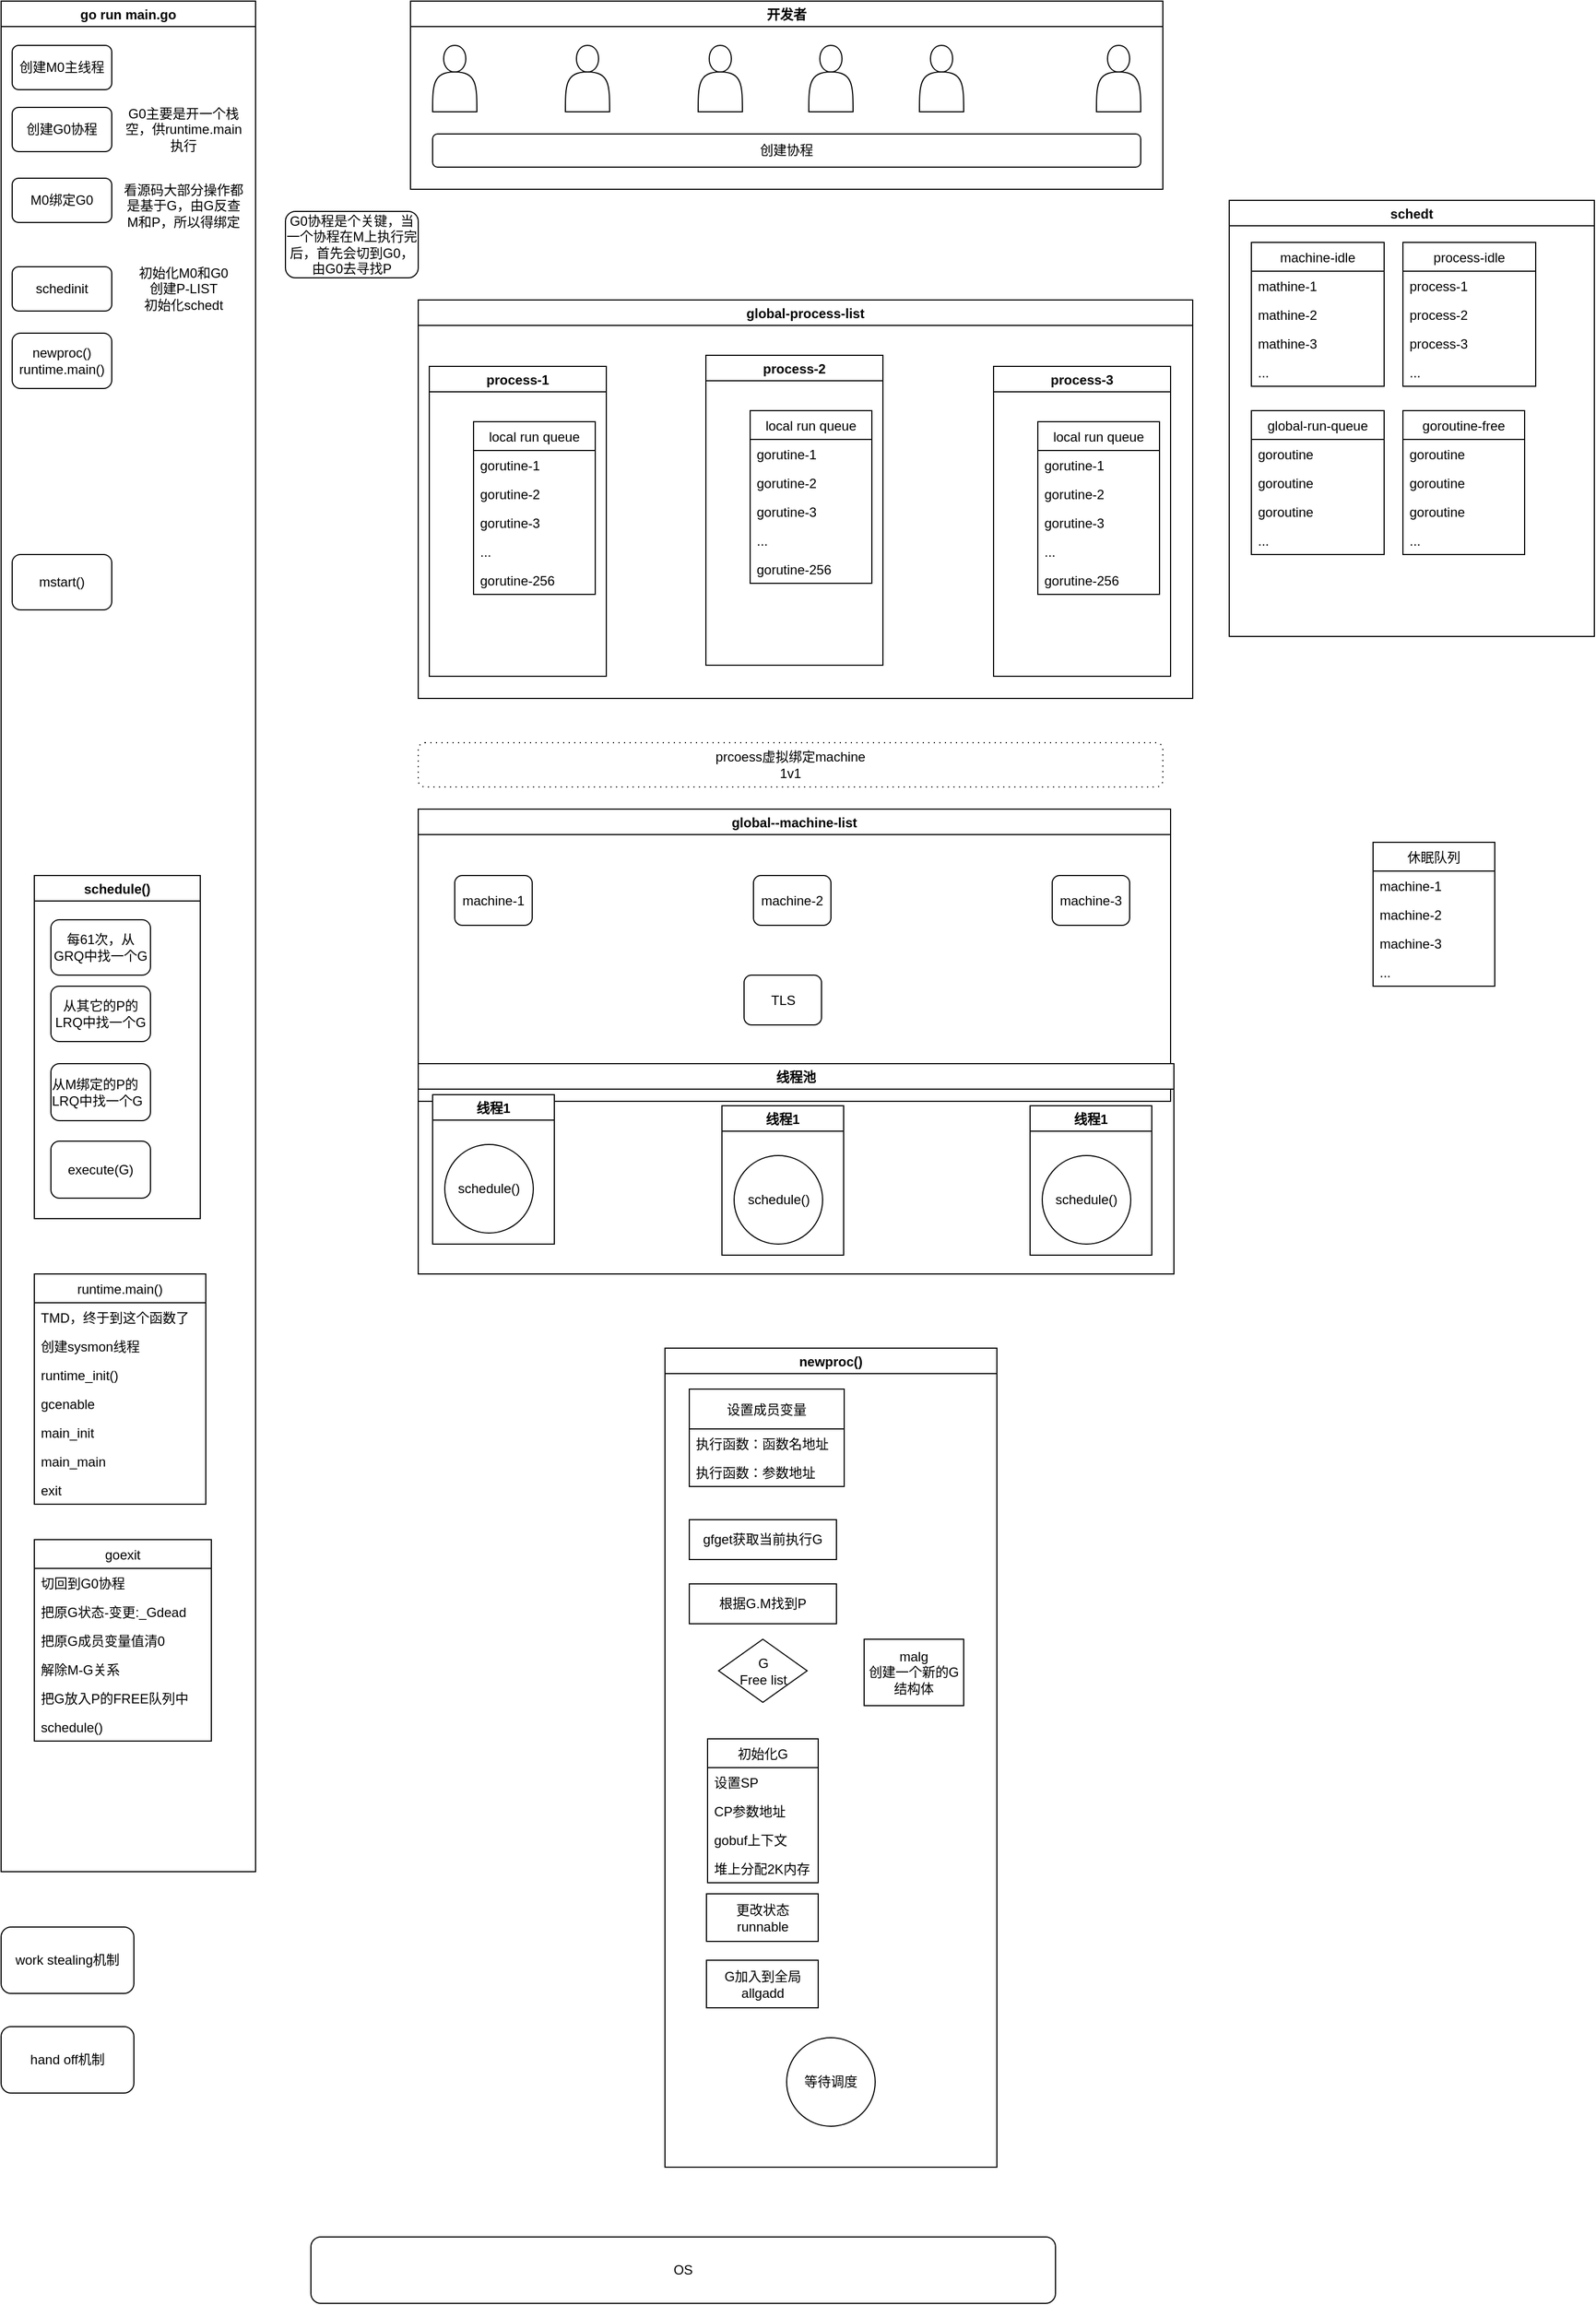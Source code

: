 <mxfile version="14.4.3" type="github">
  <diagram id="ioyhoYi3yUCj3TehJ-Bd" name="Page-1">
    <mxGraphModel dx="1426" dy="703" grid="1" gridSize="10" guides="1" tooltips="1" connect="1" arrows="1" fold="1" page="1" pageScale="1" pageWidth="827" pageHeight="1169" math="0" shadow="0">
      <root>
        <mxCell id="0" />
        <mxCell id="1" parent="0" />
        <mxCell id="YsYjQOcs5sEfoHpkuTJx-3" value="开发者" style="swimlane;" vertex="1" parent="1">
          <mxGeometry x="380" y="30" width="680" height="170" as="geometry" />
        </mxCell>
        <mxCell id="YsYjQOcs5sEfoHpkuTJx-4" value="" style="shape=actor;whiteSpace=wrap;html=1;" vertex="1" parent="YsYjQOcs5sEfoHpkuTJx-3">
          <mxGeometry x="20" y="40" width="40" height="60" as="geometry" />
        </mxCell>
        <mxCell id="YsYjQOcs5sEfoHpkuTJx-5" value="" style="shape=actor;whiteSpace=wrap;html=1;" vertex="1" parent="YsYjQOcs5sEfoHpkuTJx-3">
          <mxGeometry x="140" y="40" width="40" height="60" as="geometry" />
        </mxCell>
        <mxCell id="YsYjQOcs5sEfoHpkuTJx-6" value="" style="shape=actor;whiteSpace=wrap;html=1;" vertex="1" parent="YsYjQOcs5sEfoHpkuTJx-3">
          <mxGeometry x="260" y="40" width="40" height="60" as="geometry" />
        </mxCell>
        <mxCell id="YsYjQOcs5sEfoHpkuTJx-7" value="" style="shape=actor;whiteSpace=wrap;html=1;" vertex="1" parent="YsYjQOcs5sEfoHpkuTJx-3">
          <mxGeometry x="360" y="40" width="40" height="60" as="geometry" />
        </mxCell>
        <mxCell id="YsYjQOcs5sEfoHpkuTJx-8" value="" style="shape=actor;whiteSpace=wrap;html=1;" vertex="1" parent="YsYjQOcs5sEfoHpkuTJx-3">
          <mxGeometry x="460" y="40" width="40" height="60" as="geometry" />
        </mxCell>
        <mxCell id="YsYjQOcs5sEfoHpkuTJx-9" value="" style="shape=actor;whiteSpace=wrap;html=1;" vertex="1" parent="YsYjQOcs5sEfoHpkuTJx-3">
          <mxGeometry x="620" y="40" width="40" height="60" as="geometry" />
        </mxCell>
        <mxCell id="YsYjQOcs5sEfoHpkuTJx-66" value="创建协程" style="rounded=1;whiteSpace=wrap;html=1;" vertex="1" parent="YsYjQOcs5sEfoHpkuTJx-3">
          <mxGeometry x="20" y="120" width="640" height="30" as="geometry" />
        </mxCell>
        <mxCell id="YsYjQOcs5sEfoHpkuTJx-28" value="global--machine-list" style="swimlane;" vertex="1" parent="1">
          <mxGeometry x="387" y="760" width="680" height="264" as="geometry" />
        </mxCell>
        <mxCell id="YsYjQOcs5sEfoHpkuTJx-30" value="&lt;span style=&quot;text-align: left&quot;&gt;machine-2&lt;/span&gt;" style="rounded=1;whiteSpace=wrap;html=1;" vertex="1" parent="YsYjQOcs5sEfoHpkuTJx-28">
          <mxGeometry x="303" y="60" width="70" height="45" as="geometry" />
        </mxCell>
        <mxCell id="YsYjQOcs5sEfoHpkuTJx-31" value="&lt;span style=&quot;text-align: left&quot;&gt;machine-3&lt;/span&gt;" style="rounded=1;whiteSpace=wrap;html=1;" vertex="1" parent="YsYjQOcs5sEfoHpkuTJx-28">
          <mxGeometry x="573" y="60" width="70" height="45" as="geometry" />
        </mxCell>
        <mxCell id="YsYjQOcs5sEfoHpkuTJx-201" value="&lt;span style=&quot;text-align: left&quot;&gt;machine-1&lt;/span&gt;" style="rounded=1;whiteSpace=wrap;html=1;" vertex="1" parent="YsYjQOcs5sEfoHpkuTJx-28">
          <mxGeometry x="33" y="60" width="70" height="45" as="geometry" />
        </mxCell>
        <mxCell id="YsYjQOcs5sEfoHpkuTJx-33" value="work stealing机制" style="rounded=1;whiteSpace=wrap;html=1;" vertex="1" parent="1">
          <mxGeometry x="10" y="1770" width="120" height="60" as="geometry" />
        </mxCell>
        <mxCell id="YsYjQOcs5sEfoHpkuTJx-34" value="hand off机制" style="rounded=1;whiteSpace=wrap;html=1;" vertex="1" parent="1">
          <mxGeometry x="10" y="1860" width="120" height="60" as="geometry" />
        </mxCell>
        <mxCell id="YsYjQOcs5sEfoHpkuTJx-35" value="global-process-list" style="swimlane;" vertex="1" parent="1">
          <mxGeometry x="387" y="300" width="700" height="360" as="geometry" />
        </mxCell>
        <mxCell id="YsYjQOcs5sEfoHpkuTJx-10" value="process-1" style="swimlane;" vertex="1" parent="YsYjQOcs5sEfoHpkuTJx-35">
          <mxGeometry x="10" y="60" width="160" height="280" as="geometry" />
        </mxCell>
        <mxCell id="YsYjQOcs5sEfoHpkuTJx-11" value="local run queue" style="swimlane;fontStyle=0;childLayout=stackLayout;horizontal=1;startSize=26;fillColor=none;horizontalStack=0;resizeParent=1;resizeParentMax=0;resizeLast=0;collapsible=1;marginBottom=0;" vertex="1" parent="YsYjQOcs5sEfoHpkuTJx-10">
          <mxGeometry x="40" y="50" width="110" height="156" as="geometry" />
        </mxCell>
        <mxCell id="YsYjQOcs5sEfoHpkuTJx-12" value="gorutine-1" style="text;strokeColor=none;fillColor=none;align=left;verticalAlign=top;spacingLeft=4;spacingRight=4;overflow=hidden;rotatable=0;points=[[0,0.5],[1,0.5]];portConstraint=eastwest;" vertex="1" parent="YsYjQOcs5sEfoHpkuTJx-11">
          <mxGeometry y="26" width="110" height="26" as="geometry" />
        </mxCell>
        <mxCell id="YsYjQOcs5sEfoHpkuTJx-13" value="gorutine-2" style="text;strokeColor=none;fillColor=none;align=left;verticalAlign=top;spacingLeft=4;spacingRight=4;overflow=hidden;rotatable=0;points=[[0,0.5],[1,0.5]];portConstraint=eastwest;" vertex="1" parent="YsYjQOcs5sEfoHpkuTJx-11">
          <mxGeometry y="52" width="110" height="26" as="geometry" />
        </mxCell>
        <mxCell id="YsYjQOcs5sEfoHpkuTJx-14" value="gorutine-3" style="text;strokeColor=none;fillColor=none;align=left;verticalAlign=top;spacingLeft=4;spacingRight=4;overflow=hidden;rotatable=0;points=[[0,0.5],[1,0.5]];portConstraint=eastwest;" vertex="1" parent="YsYjQOcs5sEfoHpkuTJx-11">
          <mxGeometry y="78" width="110" height="26" as="geometry" />
        </mxCell>
        <mxCell id="YsYjQOcs5sEfoHpkuTJx-15" value="..." style="text;strokeColor=none;fillColor=none;align=left;verticalAlign=top;spacingLeft=4;spacingRight=4;overflow=hidden;rotatable=0;points=[[0,0.5],[1,0.5]];portConstraint=eastwest;" vertex="1" parent="YsYjQOcs5sEfoHpkuTJx-11">
          <mxGeometry y="104" width="110" height="26" as="geometry" />
        </mxCell>
        <mxCell id="YsYjQOcs5sEfoHpkuTJx-16" value="gorutine-256" style="text;strokeColor=none;fillColor=none;align=left;verticalAlign=top;spacingLeft=4;spacingRight=4;overflow=hidden;rotatable=0;points=[[0,0.5],[1,0.5]];portConstraint=eastwest;" vertex="1" parent="YsYjQOcs5sEfoHpkuTJx-11">
          <mxGeometry y="130" width="110" height="26" as="geometry" />
        </mxCell>
        <mxCell id="YsYjQOcs5sEfoHpkuTJx-40" value="process-2" style="swimlane;" vertex="1" parent="YsYjQOcs5sEfoHpkuTJx-35">
          <mxGeometry x="260" y="50" width="160" height="280" as="geometry" />
        </mxCell>
        <mxCell id="YsYjQOcs5sEfoHpkuTJx-41" value="local run queue" style="swimlane;fontStyle=0;childLayout=stackLayout;horizontal=1;startSize=26;fillColor=none;horizontalStack=0;resizeParent=1;resizeParentMax=0;resizeLast=0;collapsible=1;marginBottom=0;" vertex="1" parent="YsYjQOcs5sEfoHpkuTJx-40">
          <mxGeometry x="40" y="50" width="110" height="156" as="geometry" />
        </mxCell>
        <mxCell id="YsYjQOcs5sEfoHpkuTJx-42" value="gorutine-1" style="text;strokeColor=none;fillColor=none;align=left;verticalAlign=top;spacingLeft=4;spacingRight=4;overflow=hidden;rotatable=0;points=[[0,0.5],[1,0.5]];portConstraint=eastwest;" vertex="1" parent="YsYjQOcs5sEfoHpkuTJx-41">
          <mxGeometry y="26" width="110" height="26" as="geometry" />
        </mxCell>
        <mxCell id="YsYjQOcs5sEfoHpkuTJx-43" value="gorutine-2" style="text;strokeColor=none;fillColor=none;align=left;verticalAlign=top;spacingLeft=4;spacingRight=4;overflow=hidden;rotatable=0;points=[[0,0.5],[1,0.5]];portConstraint=eastwest;" vertex="1" parent="YsYjQOcs5sEfoHpkuTJx-41">
          <mxGeometry y="52" width="110" height="26" as="geometry" />
        </mxCell>
        <mxCell id="YsYjQOcs5sEfoHpkuTJx-44" value="gorutine-3" style="text;strokeColor=none;fillColor=none;align=left;verticalAlign=top;spacingLeft=4;spacingRight=4;overflow=hidden;rotatable=0;points=[[0,0.5],[1,0.5]];portConstraint=eastwest;" vertex="1" parent="YsYjQOcs5sEfoHpkuTJx-41">
          <mxGeometry y="78" width="110" height="26" as="geometry" />
        </mxCell>
        <mxCell id="YsYjQOcs5sEfoHpkuTJx-45" value="..." style="text;strokeColor=none;fillColor=none;align=left;verticalAlign=top;spacingLeft=4;spacingRight=4;overflow=hidden;rotatable=0;points=[[0,0.5],[1,0.5]];portConstraint=eastwest;" vertex="1" parent="YsYjQOcs5sEfoHpkuTJx-41">
          <mxGeometry y="104" width="110" height="26" as="geometry" />
        </mxCell>
        <mxCell id="YsYjQOcs5sEfoHpkuTJx-46" value="gorutine-256" style="text;strokeColor=none;fillColor=none;align=left;verticalAlign=top;spacingLeft=4;spacingRight=4;overflow=hidden;rotatable=0;points=[[0,0.5],[1,0.5]];portConstraint=eastwest;" vertex="1" parent="YsYjQOcs5sEfoHpkuTJx-41">
          <mxGeometry y="130" width="110" height="26" as="geometry" />
        </mxCell>
        <mxCell id="YsYjQOcs5sEfoHpkuTJx-47" value="process-3" style="swimlane;" vertex="1" parent="YsYjQOcs5sEfoHpkuTJx-35">
          <mxGeometry x="520" y="60" width="160" height="280" as="geometry" />
        </mxCell>
        <mxCell id="YsYjQOcs5sEfoHpkuTJx-48" value="local run queue" style="swimlane;fontStyle=0;childLayout=stackLayout;horizontal=1;startSize=26;fillColor=none;horizontalStack=0;resizeParent=1;resizeParentMax=0;resizeLast=0;collapsible=1;marginBottom=0;" vertex="1" parent="YsYjQOcs5sEfoHpkuTJx-47">
          <mxGeometry x="40" y="50" width="110" height="156" as="geometry" />
        </mxCell>
        <mxCell id="YsYjQOcs5sEfoHpkuTJx-49" value="gorutine-1" style="text;strokeColor=none;fillColor=none;align=left;verticalAlign=top;spacingLeft=4;spacingRight=4;overflow=hidden;rotatable=0;points=[[0,0.5],[1,0.5]];portConstraint=eastwest;" vertex="1" parent="YsYjQOcs5sEfoHpkuTJx-48">
          <mxGeometry y="26" width="110" height="26" as="geometry" />
        </mxCell>
        <mxCell id="YsYjQOcs5sEfoHpkuTJx-50" value="gorutine-2" style="text;strokeColor=none;fillColor=none;align=left;verticalAlign=top;spacingLeft=4;spacingRight=4;overflow=hidden;rotatable=0;points=[[0,0.5],[1,0.5]];portConstraint=eastwest;" vertex="1" parent="YsYjQOcs5sEfoHpkuTJx-48">
          <mxGeometry y="52" width="110" height="26" as="geometry" />
        </mxCell>
        <mxCell id="YsYjQOcs5sEfoHpkuTJx-51" value="gorutine-3" style="text;strokeColor=none;fillColor=none;align=left;verticalAlign=top;spacingLeft=4;spacingRight=4;overflow=hidden;rotatable=0;points=[[0,0.5],[1,0.5]];portConstraint=eastwest;" vertex="1" parent="YsYjQOcs5sEfoHpkuTJx-48">
          <mxGeometry y="78" width="110" height="26" as="geometry" />
        </mxCell>
        <mxCell id="YsYjQOcs5sEfoHpkuTJx-52" value="..." style="text;strokeColor=none;fillColor=none;align=left;verticalAlign=top;spacingLeft=4;spacingRight=4;overflow=hidden;rotatable=0;points=[[0,0.5],[1,0.5]];portConstraint=eastwest;" vertex="1" parent="YsYjQOcs5sEfoHpkuTJx-48">
          <mxGeometry y="104" width="110" height="26" as="geometry" />
        </mxCell>
        <mxCell id="YsYjQOcs5sEfoHpkuTJx-53" value="gorutine-256" style="text;strokeColor=none;fillColor=none;align=left;verticalAlign=top;spacingLeft=4;spacingRight=4;overflow=hidden;rotatable=0;points=[[0,0.5],[1,0.5]];portConstraint=eastwest;" vertex="1" parent="YsYjQOcs5sEfoHpkuTJx-48">
          <mxGeometry y="130" width="110" height="26" as="geometry" />
        </mxCell>
        <mxCell id="YsYjQOcs5sEfoHpkuTJx-67" value="OS" style="rounded=1;whiteSpace=wrap;html=1;" vertex="1" parent="1">
          <mxGeometry x="290" y="2050" width="673" height="60" as="geometry" />
        </mxCell>
        <mxCell id="YsYjQOcs5sEfoHpkuTJx-69" value="prcoess虚拟绑定machine&lt;br&gt;1v1" style="shape=ext;rounded=1;html=1;whiteSpace=wrap;dashed=1;dashPattern=1 4;" vertex="1" parent="1">
          <mxGeometry x="387" y="700" width="673" height="40" as="geometry" />
        </mxCell>
        <mxCell id="YsYjQOcs5sEfoHpkuTJx-79" value="go run main.go" style="swimlane;" vertex="1" parent="1">
          <mxGeometry x="10" y="30" width="230" height="1690" as="geometry" />
        </mxCell>
        <mxCell id="YsYjQOcs5sEfoHpkuTJx-80" value="创建M0主线程" style="rounded=1;whiteSpace=wrap;html=1;" vertex="1" parent="YsYjQOcs5sEfoHpkuTJx-79">
          <mxGeometry x="10" y="40" width="90" height="40" as="geometry" />
        </mxCell>
        <mxCell id="YsYjQOcs5sEfoHpkuTJx-81" value="创建G0协程" style="rounded=1;whiteSpace=wrap;html=1;" vertex="1" parent="YsYjQOcs5sEfoHpkuTJx-79">
          <mxGeometry x="10" y="96" width="90" height="40" as="geometry" />
        </mxCell>
        <mxCell id="YsYjQOcs5sEfoHpkuTJx-82" value="M0绑定G0" style="rounded=1;whiteSpace=wrap;html=1;" vertex="1" parent="YsYjQOcs5sEfoHpkuTJx-79">
          <mxGeometry x="10" y="160" width="90" height="40" as="geometry" />
        </mxCell>
        <mxCell id="YsYjQOcs5sEfoHpkuTJx-87" value="schedinit" style="rounded=1;whiteSpace=wrap;html=1;" vertex="1" parent="YsYjQOcs5sEfoHpkuTJx-79">
          <mxGeometry x="10" y="240" width="90" height="40" as="geometry" />
        </mxCell>
        <mxCell id="YsYjQOcs5sEfoHpkuTJx-89" value="&lt;span&gt;newproc()&lt;br&gt;&lt;/span&gt;&lt;span&gt;runtime.main()&lt;/span&gt;&lt;span&gt;&lt;br&gt;&lt;/span&gt;" style="rounded=1;whiteSpace=wrap;html=1;" vertex="1" parent="YsYjQOcs5sEfoHpkuTJx-79">
          <mxGeometry x="10" y="300" width="90" height="50" as="geometry" />
        </mxCell>
        <mxCell id="YsYjQOcs5sEfoHpkuTJx-109" value="mstart()" style="rounded=1;whiteSpace=wrap;html=1;" vertex="1" parent="YsYjQOcs5sEfoHpkuTJx-79">
          <mxGeometry x="10" y="500" width="90" height="50" as="geometry" />
        </mxCell>
        <mxCell id="YsYjQOcs5sEfoHpkuTJx-120" value="schedule()" style="swimlane;" vertex="1" parent="YsYjQOcs5sEfoHpkuTJx-79">
          <mxGeometry x="30" y="790" width="150" height="310" as="geometry" />
        </mxCell>
        <mxCell id="YsYjQOcs5sEfoHpkuTJx-121" value="每61次，从&lt;br&gt;GRQ中找一个G" style="rounded=1;whiteSpace=wrap;html=1;" vertex="1" parent="YsYjQOcs5sEfoHpkuTJx-120">
          <mxGeometry x="15" y="40" width="90" height="50" as="geometry" />
        </mxCell>
        <mxCell id="YsYjQOcs5sEfoHpkuTJx-122" value="&lt;div style=&quot;text-align: left&quot;&gt;&lt;span&gt;从M绑定的P的LRQ中找一个G&lt;/span&gt;&lt;/div&gt;" style="rounded=1;whiteSpace=wrap;html=1;" vertex="1" parent="YsYjQOcs5sEfoHpkuTJx-120">
          <mxGeometry x="15" y="170" width="90" height="51.5" as="geometry" />
        </mxCell>
        <mxCell id="YsYjQOcs5sEfoHpkuTJx-123" value="从其它的P的&lt;br&gt;LRQ中找一个G" style="rounded=1;whiteSpace=wrap;html=1;" vertex="1" parent="YsYjQOcs5sEfoHpkuTJx-120">
          <mxGeometry x="15" y="100" width="90" height="50" as="geometry" />
        </mxCell>
        <mxCell id="YsYjQOcs5sEfoHpkuTJx-124" value="&lt;div style=&quot;text-align: left&quot;&gt;execute(G)&lt;/div&gt;" style="rounded=1;whiteSpace=wrap;html=1;" vertex="1" parent="YsYjQOcs5sEfoHpkuTJx-120">
          <mxGeometry x="15" y="240" width="90" height="51.5" as="geometry" />
        </mxCell>
        <mxCell id="YsYjQOcs5sEfoHpkuTJx-130" value="runtime.main()" style="swimlane;fontStyle=0;childLayout=stackLayout;horizontal=1;startSize=26;fillColor=none;horizontalStack=0;resizeParent=1;resizeParentMax=0;resizeLast=0;collapsible=1;marginBottom=0;" vertex="1" parent="YsYjQOcs5sEfoHpkuTJx-79">
          <mxGeometry x="30" y="1150" width="155" height="208" as="geometry" />
        </mxCell>
        <mxCell id="YsYjQOcs5sEfoHpkuTJx-131" value="TMD，终于到这个函数了" style="text;strokeColor=none;fillColor=none;align=left;verticalAlign=top;spacingLeft=4;spacingRight=4;overflow=hidden;rotatable=0;points=[[0,0.5],[1,0.5]];portConstraint=eastwest;" vertex="1" parent="YsYjQOcs5sEfoHpkuTJx-130">
          <mxGeometry y="26" width="155" height="26" as="geometry" />
        </mxCell>
        <mxCell id="YsYjQOcs5sEfoHpkuTJx-132" value="创建sysmon线程" style="text;strokeColor=none;fillColor=none;align=left;verticalAlign=top;spacingLeft=4;spacingRight=4;overflow=hidden;rotatable=0;points=[[0,0.5],[1,0.5]];portConstraint=eastwest;" vertex="1" parent="YsYjQOcs5sEfoHpkuTJx-130">
          <mxGeometry y="52" width="155" height="26" as="geometry" />
        </mxCell>
        <mxCell id="YsYjQOcs5sEfoHpkuTJx-133" value="runtime_init()" style="text;strokeColor=none;fillColor=none;align=left;verticalAlign=top;spacingLeft=4;spacingRight=4;overflow=hidden;rotatable=0;points=[[0,0.5],[1,0.5]];portConstraint=eastwest;" vertex="1" parent="YsYjQOcs5sEfoHpkuTJx-130">
          <mxGeometry y="78" width="155" height="26" as="geometry" />
        </mxCell>
        <mxCell id="YsYjQOcs5sEfoHpkuTJx-138" value="gcenable" style="text;strokeColor=none;fillColor=none;align=left;verticalAlign=top;spacingLeft=4;spacingRight=4;overflow=hidden;rotatable=0;points=[[0,0.5],[1,0.5]];portConstraint=eastwest;" vertex="1" parent="YsYjQOcs5sEfoHpkuTJx-130">
          <mxGeometry y="104" width="155" height="26" as="geometry" />
        </mxCell>
        <mxCell id="YsYjQOcs5sEfoHpkuTJx-139" value="main_init" style="text;strokeColor=none;fillColor=none;align=left;verticalAlign=top;spacingLeft=4;spacingRight=4;overflow=hidden;rotatable=0;points=[[0,0.5],[1,0.5]];portConstraint=eastwest;" vertex="1" parent="YsYjQOcs5sEfoHpkuTJx-130">
          <mxGeometry y="130" width="155" height="26" as="geometry" />
        </mxCell>
        <mxCell id="YsYjQOcs5sEfoHpkuTJx-140" value="main_main" style="text;strokeColor=none;fillColor=none;align=left;verticalAlign=top;spacingLeft=4;spacingRight=4;overflow=hidden;rotatable=0;points=[[0,0.5],[1,0.5]];portConstraint=eastwest;" vertex="1" parent="YsYjQOcs5sEfoHpkuTJx-130">
          <mxGeometry y="156" width="155" height="26" as="geometry" />
        </mxCell>
        <mxCell id="YsYjQOcs5sEfoHpkuTJx-141" value="exit" style="text;strokeColor=none;fillColor=none;align=left;verticalAlign=top;spacingLeft=4;spacingRight=4;overflow=hidden;rotatable=0;points=[[0,0.5],[1,0.5]];portConstraint=eastwest;" vertex="1" parent="YsYjQOcs5sEfoHpkuTJx-130">
          <mxGeometry y="182" width="155" height="26" as="geometry" />
        </mxCell>
        <mxCell id="YsYjQOcs5sEfoHpkuTJx-143" value="goexit" style="swimlane;fontStyle=0;childLayout=stackLayout;horizontal=1;startSize=26;fillColor=none;horizontalStack=0;resizeParent=1;resizeParentMax=0;resizeLast=0;collapsible=1;marginBottom=0;" vertex="1" parent="YsYjQOcs5sEfoHpkuTJx-79">
          <mxGeometry x="30" y="1390" width="160" height="182" as="geometry" />
        </mxCell>
        <mxCell id="YsYjQOcs5sEfoHpkuTJx-144" value="切回到G0协程" style="text;strokeColor=none;fillColor=none;align=left;verticalAlign=top;spacingLeft=4;spacingRight=4;overflow=hidden;rotatable=0;points=[[0,0.5],[1,0.5]];portConstraint=eastwest;" vertex="1" parent="YsYjQOcs5sEfoHpkuTJx-143">
          <mxGeometry y="26" width="160" height="26" as="geometry" />
        </mxCell>
        <mxCell id="YsYjQOcs5sEfoHpkuTJx-145" value="把原G状态-变更:_Gdead" style="text;strokeColor=none;fillColor=none;align=left;verticalAlign=top;spacingLeft=4;spacingRight=4;overflow=hidden;rotatable=0;points=[[0,0.5],[1,0.5]];portConstraint=eastwest;" vertex="1" parent="YsYjQOcs5sEfoHpkuTJx-143">
          <mxGeometry y="52" width="160" height="26" as="geometry" />
        </mxCell>
        <mxCell id="YsYjQOcs5sEfoHpkuTJx-146" value="把原G成员变量值清0" style="text;strokeColor=none;fillColor=none;align=left;verticalAlign=top;spacingLeft=4;spacingRight=4;overflow=hidden;rotatable=0;points=[[0,0.5],[1,0.5]];portConstraint=eastwest;" vertex="1" parent="YsYjQOcs5sEfoHpkuTJx-143">
          <mxGeometry y="78" width="160" height="26" as="geometry" />
        </mxCell>
        <mxCell id="YsYjQOcs5sEfoHpkuTJx-147" value="解除M-G关系" style="text;strokeColor=none;fillColor=none;align=left;verticalAlign=top;spacingLeft=4;spacingRight=4;overflow=hidden;rotatable=0;points=[[0,0.5],[1,0.5]];portConstraint=eastwest;" vertex="1" parent="YsYjQOcs5sEfoHpkuTJx-143">
          <mxGeometry y="104" width="160" height="26" as="geometry" />
        </mxCell>
        <mxCell id="YsYjQOcs5sEfoHpkuTJx-153" value="把G放入P的FREE队列中" style="text;strokeColor=none;fillColor=none;align=left;verticalAlign=top;spacingLeft=4;spacingRight=4;overflow=hidden;rotatable=0;points=[[0,0.5],[1,0.5]];portConstraint=eastwest;" vertex="1" parent="YsYjQOcs5sEfoHpkuTJx-143">
          <mxGeometry y="130" width="160" height="26" as="geometry" />
        </mxCell>
        <mxCell id="YsYjQOcs5sEfoHpkuTJx-154" value="schedule()" style="text;strokeColor=none;fillColor=none;align=left;verticalAlign=top;spacingLeft=4;spacingRight=4;overflow=hidden;rotatable=0;points=[[0,0.5],[1,0.5]];portConstraint=eastwest;" vertex="1" parent="YsYjQOcs5sEfoHpkuTJx-143">
          <mxGeometry y="156" width="160" height="26" as="geometry" />
        </mxCell>
        <mxCell id="YsYjQOcs5sEfoHpkuTJx-164" value="G0主要是开一个栈空，供runtime.main执行" style="text;html=1;strokeColor=none;fillColor=none;align=center;verticalAlign=middle;whiteSpace=wrap;rounded=0;" vertex="1" parent="YsYjQOcs5sEfoHpkuTJx-79">
          <mxGeometry x="110" y="96" width="110" height="40" as="geometry" />
        </mxCell>
        <mxCell id="YsYjQOcs5sEfoHpkuTJx-166" value="看源码大部分操作都是基于G，由G反查M和P，所以得绑定" style="text;html=1;strokeColor=none;fillColor=none;align=center;verticalAlign=middle;whiteSpace=wrap;rounded=0;" vertex="1" parent="YsYjQOcs5sEfoHpkuTJx-79">
          <mxGeometry x="110" y="160" width="110" height="50" as="geometry" />
        </mxCell>
        <mxCell id="YsYjQOcs5sEfoHpkuTJx-190" value="&lt;span&gt;初始化M0和G0&lt;/span&gt;&lt;br&gt;&lt;span&gt;创建P-LIST&lt;/span&gt;&lt;br&gt;&lt;span&gt;初始化schedt&lt;/span&gt;" style="text;html=1;strokeColor=none;fillColor=none;align=center;verticalAlign=middle;whiteSpace=wrap;rounded=0;" vertex="1" parent="YsYjQOcs5sEfoHpkuTJx-79">
          <mxGeometry x="110" y="240" width="110" height="40" as="geometry" />
        </mxCell>
        <mxCell id="YsYjQOcs5sEfoHpkuTJx-83" value="G0协程是个关键，当一个协程在M上执行完后，首先会切到G0，由G0去寻找P" style="rounded=1;whiteSpace=wrap;html=1;" vertex="1" parent="1">
          <mxGeometry x="267" y="220" width="120" height="60" as="geometry" />
        </mxCell>
        <mxCell id="YsYjQOcs5sEfoHpkuTJx-167" value="schedt" style="swimlane;" vertex="1" parent="1">
          <mxGeometry x="1120" y="210" width="330" height="394" as="geometry" />
        </mxCell>
        <mxCell id="YsYjQOcs5sEfoHpkuTJx-168" value="machine-idle" style="swimlane;fontStyle=0;childLayout=stackLayout;horizontal=1;startSize=26;fillColor=none;horizontalStack=0;resizeParent=1;resizeParentMax=0;resizeLast=0;collapsible=1;marginBottom=0;" vertex="1" parent="YsYjQOcs5sEfoHpkuTJx-167">
          <mxGeometry x="20" y="38" width="120" height="130" as="geometry" />
        </mxCell>
        <mxCell id="YsYjQOcs5sEfoHpkuTJx-169" value="mathine-1" style="text;strokeColor=none;fillColor=none;align=left;verticalAlign=top;spacingLeft=4;spacingRight=4;overflow=hidden;rotatable=0;points=[[0,0.5],[1,0.5]];portConstraint=eastwest;" vertex="1" parent="YsYjQOcs5sEfoHpkuTJx-168">
          <mxGeometry y="26" width="120" height="26" as="geometry" />
        </mxCell>
        <mxCell id="YsYjQOcs5sEfoHpkuTJx-170" value="mathine-2" style="text;strokeColor=none;fillColor=none;align=left;verticalAlign=top;spacingLeft=4;spacingRight=4;overflow=hidden;rotatable=0;points=[[0,0.5],[1,0.5]];portConstraint=eastwest;" vertex="1" parent="YsYjQOcs5sEfoHpkuTJx-168">
          <mxGeometry y="52" width="120" height="26" as="geometry" />
        </mxCell>
        <mxCell id="YsYjQOcs5sEfoHpkuTJx-171" value="mathine-3" style="text;strokeColor=none;fillColor=none;align=left;verticalAlign=top;spacingLeft=4;spacingRight=4;overflow=hidden;rotatable=0;points=[[0,0.5],[1,0.5]];portConstraint=eastwest;" vertex="1" parent="YsYjQOcs5sEfoHpkuTJx-168">
          <mxGeometry y="78" width="120" height="26" as="geometry" />
        </mxCell>
        <mxCell id="YsYjQOcs5sEfoHpkuTJx-173" value="..." style="text;strokeColor=none;fillColor=none;align=left;verticalAlign=top;spacingLeft=4;spacingRight=4;overflow=hidden;rotatable=0;points=[[0,0.5],[1,0.5]];portConstraint=eastwest;" vertex="1" parent="YsYjQOcs5sEfoHpkuTJx-168">
          <mxGeometry y="104" width="120" height="26" as="geometry" />
        </mxCell>
        <mxCell id="YsYjQOcs5sEfoHpkuTJx-174" value="process-idle" style="swimlane;fontStyle=0;childLayout=stackLayout;horizontal=1;startSize=26;fillColor=none;horizontalStack=0;resizeParent=1;resizeParentMax=0;resizeLast=0;collapsible=1;marginBottom=0;" vertex="1" parent="YsYjQOcs5sEfoHpkuTJx-167">
          <mxGeometry x="157" y="38" width="120" height="130" as="geometry" />
        </mxCell>
        <mxCell id="YsYjQOcs5sEfoHpkuTJx-175" value="process-1" style="text;strokeColor=none;fillColor=none;align=left;verticalAlign=top;spacingLeft=4;spacingRight=4;overflow=hidden;rotatable=0;points=[[0,0.5],[1,0.5]];portConstraint=eastwest;" vertex="1" parent="YsYjQOcs5sEfoHpkuTJx-174">
          <mxGeometry y="26" width="120" height="26" as="geometry" />
        </mxCell>
        <mxCell id="YsYjQOcs5sEfoHpkuTJx-176" value="process-2" style="text;strokeColor=none;fillColor=none;align=left;verticalAlign=top;spacingLeft=4;spacingRight=4;overflow=hidden;rotatable=0;points=[[0,0.5],[1,0.5]];portConstraint=eastwest;" vertex="1" parent="YsYjQOcs5sEfoHpkuTJx-174">
          <mxGeometry y="52" width="120" height="26" as="geometry" />
        </mxCell>
        <mxCell id="YsYjQOcs5sEfoHpkuTJx-177" value="process-3" style="text;strokeColor=none;fillColor=none;align=left;verticalAlign=top;spacingLeft=4;spacingRight=4;overflow=hidden;rotatable=0;points=[[0,0.5],[1,0.5]];portConstraint=eastwest;" vertex="1" parent="YsYjQOcs5sEfoHpkuTJx-174">
          <mxGeometry y="78" width="120" height="26" as="geometry" />
        </mxCell>
        <mxCell id="YsYjQOcs5sEfoHpkuTJx-178" value="..." style="text;strokeColor=none;fillColor=none;align=left;verticalAlign=top;spacingLeft=4;spacingRight=4;overflow=hidden;rotatable=0;points=[[0,0.5],[1,0.5]];portConstraint=eastwest;" vertex="1" parent="YsYjQOcs5sEfoHpkuTJx-174">
          <mxGeometry y="104" width="120" height="26" as="geometry" />
        </mxCell>
        <mxCell id="YsYjQOcs5sEfoHpkuTJx-179" value="global-run-queue" style="swimlane;fontStyle=0;childLayout=stackLayout;horizontal=1;startSize=26;fillColor=none;horizontalStack=0;resizeParent=1;resizeParentMax=0;resizeLast=0;collapsible=1;marginBottom=0;" vertex="1" parent="YsYjQOcs5sEfoHpkuTJx-167">
          <mxGeometry x="20" y="190" width="120" height="130" as="geometry" />
        </mxCell>
        <mxCell id="YsYjQOcs5sEfoHpkuTJx-180" value="goroutine" style="text;strokeColor=none;fillColor=none;align=left;verticalAlign=top;spacingLeft=4;spacingRight=4;overflow=hidden;rotatable=0;points=[[0,0.5],[1,0.5]];portConstraint=eastwest;" vertex="1" parent="YsYjQOcs5sEfoHpkuTJx-179">
          <mxGeometry y="26" width="120" height="26" as="geometry" />
        </mxCell>
        <mxCell id="YsYjQOcs5sEfoHpkuTJx-181" value="goroutine" style="text;strokeColor=none;fillColor=none;align=left;verticalAlign=top;spacingLeft=4;spacingRight=4;overflow=hidden;rotatable=0;points=[[0,0.5],[1,0.5]];portConstraint=eastwest;" vertex="1" parent="YsYjQOcs5sEfoHpkuTJx-179">
          <mxGeometry y="52" width="120" height="26" as="geometry" />
        </mxCell>
        <mxCell id="YsYjQOcs5sEfoHpkuTJx-182" value="goroutine" style="text;strokeColor=none;fillColor=none;align=left;verticalAlign=top;spacingLeft=4;spacingRight=4;overflow=hidden;rotatable=0;points=[[0,0.5],[1,0.5]];portConstraint=eastwest;" vertex="1" parent="YsYjQOcs5sEfoHpkuTJx-179">
          <mxGeometry y="78" width="120" height="26" as="geometry" />
        </mxCell>
        <mxCell id="YsYjQOcs5sEfoHpkuTJx-183" value="..." style="text;strokeColor=none;fillColor=none;align=left;verticalAlign=top;spacingLeft=4;spacingRight=4;overflow=hidden;rotatable=0;points=[[0,0.5],[1,0.5]];portConstraint=eastwest;" vertex="1" parent="YsYjQOcs5sEfoHpkuTJx-179">
          <mxGeometry y="104" width="120" height="26" as="geometry" />
        </mxCell>
        <mxCell id="YsYjQOcs5sEfoHpkuTJx-184" value="goroutine-free" style="swimlane;fontStyle=0;childLayout=stackLayout;horizontal=1;startSize=26;fillColor=none;horizontalStack=0;resizeParent=1;resizeParentMax=0;resizeLast=0;collapsible=1;marginBottom=0;" vertex="1" parent="YsYjQOcs5sEfoHpkuTJx-167">
          <mxGeometry x="157" y="190" width="110" height="130" as="geometry" />
        </mxCell>
        <mxCell id="YsYjQOcs5sEfoHpkuTJx-185" value="goroutine" style="text;strokeColor=none;fillColor=none;align=left;verticalAlign=top;spacingLeft=4;spacingRight=4;overflow=hidden;rotatable=0;points=[[0,0.5],[1,0.5]];portConstraint=eastwest;" vertex="1" parent="YsYjQOcs5sEfoHpkuTJx-184">
          <mxGeometry y="26" width="110" height="26" as="geometry" />
        </mxCell>
        <mxCell id="YsYjQOcs5sEfoHpkuTJx-186" value="goroutine" style="text;strokeColor=none;fillColor=none;align=left;verticalAlign=top;spacingLeft=4;spacingRight=4;overflow=hidden;rotatable=0;points=[[0,0.5],[1,0.5]];portConstraint=eastwest;" vertex="1" parent="YsYjQOcs5sEfoHpkuTJx-184">
          <mxGeometry y="52" width="110" height="26" as="geometry" />
        </mxCell>
        <mxCell id="YsYjQOcs5sEfoHpkuTJx-187" value="goroutine" style="text;strokeColor=none;fillColor=none;align=left;verticalAlign=top;spacingLeft=4;spacingRight=4;overflow=hidden;rotatable=0;points=[[0,0.5],[1,0.5]];portConstraint=eastwest;" vertex="1" parent="YsYjQOcs5sEfoHpkuTJx-184">
          <mxGeometry y="78" width="110" height="26" as="geometry" />
        </mxCell>
        <mxCell id="YsYjQOcs5sEfoHpkuTJx-188" value="..." style="text;strokeColor=none;fillColor=none;align=left;verticalAlign=top;spacingLeft=4;spacingRight=4;overflow=hidden;rotatable=0;points=[[0,0.5],[1,0.5]];portConstraint=eastwest;" vertex="1" parent="YsYjQOcs5sEfoHpkuTJx-184">
          <mxGeometry y="104" width="110" height="26" as="geometry" />
        </mxCell>
        <mxCell id="YsYjQOcs5sEfoHpkuTJx-160" value="线程池" style="swimlane;" vertex="1" parent="1">
          <mxGeometry x="387" y="990" width="683" height="190" as="geometry" />
        </mxCell>
        <mxCell id="YsYjQOcs5sEfoHpkuTJx-196" value="线程1" style="swimlane;" vertex="1" parent="YsYjQOcs5sEfoHpkuTJx-160">
          <mxGeometry x="13" y="28" width="110" height="135" as="geometry" />
        </mxCell>
        <mxCell id="YsYjQOcs5sEfoHpkuTJx-161" value="&lt;span style=&quot;text-align: left&quot;&gt;schedule()&lt;/span&gt;" style="ellipse;whiteSpace=wrap;html=1;aspect=fixed;" vertex="1" parent="YsYjQOcs5sEfoHpkuTJx-196">
          <mxGeometry x="11" y="45" width="80" height="80" as="geometry" />
        </mxCell>
        <mxCell id="YsYjQOcs5sEfoHpkuTJx-197" value="线程1" style="swimlane;" vertex="1" parent="YsYjQOcs5sEfoHpkuTJx-160">
          <mxGeometry x="274.5" y="38" width="110" height="135" as="geometry" />
        </mxCell>
        <mxCell id="YsYjQOcs5sEfoHpkuTJx-198" value="&lt;span style=&quot;text-align: left&quot;&gt;schedule()&lt;/span&gt;" style="ellipse;whiteSpace=wrap;html=1;aspect=fixed;" vertex="1" parent="YsYjQOcs5sEfoHpkuTJx-197">
          <mxGeometry x="11" y="45" width="80" height="80" as="geometry" />
        </mxCell>
        <mxCell id="YsYjQOcs5sEfoHpkuTJx-199" value="线程1" style="swimlane;" vertex="1" parent="YsYjQOcs5sEfoHpkuTJx-160">
          <mxGeometry x="553" y="38" width="110" height="135" as="geometry" />
        </mxCell>
        <mxCell id="YsYjQOcs5sEfoHpkuTJx-200" value="&lt;span style=&quot;text-align: left&quot;&gt;schedule()&lt;/span&gt;" style="ellipse;whiteSpace=wrap;html=1;aspect=fixed;" vertex="1" parent="YsYjQOcs5sEfoHpkuTJx-199">
          <mxGeometry x="11" y="45" width="80" height="80" as="geometry" />
        </mxCell>
        <mxCell id="YsYjQOcs5sEfoHpkuTJx-60" value="休眠队列" style="swimlane;fontStyle=0;childLayout=stackLayout;horizontal=1;startSize=26;fillColor=none;horizontalStack=0;resizeParent=1;resizeParentMax=0;resizeLast=0;collapsible=1;marginBottom=0;" vertex="1" parent="1">
          <mxGeometry x="1250" y="790" width="110" height="130" as="geometry" />
        </mxCell>
        <mxCell id="YsYjQOcs5sEfoHpkuTJx-61" value="machine-1" style="text;strokeColor=none;fillColor=none;align=left;verticalAlign=top;spacingLeft=4;spacingRight=4;overflow=hidden;rotatable=0;points=[[0,0.5],[1,0.5]];portConstraint=eastwest;" vertex="1" parent="YsYjQOcs5sEfoHpkuTJx-60">
          <mxGeometry y="26" width="110" height="26" as="geometry" />
        </mxCell>
        <mxCell id="YsYjQOcs5sEfoHpkuTJx-62" value="machine-2" style="text;strokeColor=none;fillColor=none;align=left;verticalAlign=top;spacingLeft=4;spacingRight=4;overflow=hidden;rotatable=0;points=[[0,0.5],[1,0.5]];portConstraint=eastwest;spacingBottom=-1;" vertex="1" parent="YsYjQOcs5sEfoHpkuTJx-60">
          <mxGeometry y="52" width="110" height="26" as="geometry" />
        </mxCell>
        <mxCell id="YsYjQOcs5sEfoHpkuTJx-63" value="machine-3" style="text;strokeColor=none;fillColor=none;align=left;verticalAlign=top;spacingLeft=4;spacingRight=4;overflow=hidden;rotatable=0;points=[[0,0.5],[1,0.5]];portConstraint=eastwest;" vertex="1" parent="YsYjQOcs5sEfoHpkuTJx-60">
          <mxGeometry y="78" width="110" height="26" as="geometry" />
        </mxCell>
        <mxCell id="YsYjQOcs5sEfoHpkuTJx-64" value="..." style="text;strokeColor=none;fillColor=none;align=left;verticalAlign=top;spacingLeft=4;spacingRight=4;overflow=hidden;rotatable=0;points=[[0,0.5],[1,0.5]];portConstraint=eastwest;" vertex="1" parent="YsYjQOcs5sEfoHpkuTJx-60">
          <mxGeometry y="104" width="110" height="26" as="geometry" />
        </mxCell>
        <mxCell id="YsYjQOcs5sEfoHpkuTJx-202" value="&lt;span style=&quot;text-align: left&quot;&gt;TLS&lt;/span&gt;" style="rounded=1;whiteSpace=wrap;html=1;" vertex="1" parent="1">
          <mxGeometry x="681.5" y="910" width="70" height="45" as="geometry" />
        </mxCell>
        <mxCell id="YsYjQOcs5sEfoHpkuTJx-212" value="newproc()" style="swimlane;" vertex="1" parent="1">
          <mxGeometry x="610" y="1247" width="300" height="740" as="geometry" />
        </mxCell>
        <mxCell id="YsYjQOcs5sEfoHpkuTJx-213" value="设置成员变量" style="swimlane;fontStyle=0;childLayout=stackLayout;horizontal=1;startSize=36;fillColor=none;horizontalStack=0;resizeParent=1;resizeParentMax=0;resizeLast=0;collapsible=1;marginBottom=0;" vertex="1" parent="YsYjQOcs5sEfoHpkuTJx-212">
          <mxGeometry x="22" y="37" width="140" height="88" as="geometry" />
        </mxCell>
        <mxCell id="YsYjQOcs5sEfoHpkuTJx-214" value="执行函数：函数名地址" style="text;strokeColor=none;fillColor=none;align=left;verticalAlign=top;spacingLeft=4;spacingRight=4;overflow=hidden;rotatable=0;points=[[0,0.5],[1,0.5]];portConstraint=eastwest;" vertex="1" parent="YsYjQOcs5sEfoHpkuTJx-213">
          <mxGeometry y="36" width="140" height="26" as="geometry" />
        </mxCell>
        <mxCell id="YsYjQOcs5sEfoHpkuTJx-215" value="执行函数：参数地址" style="text;strokeColor=none;fillColor=none;align=left;verticalAlign=top;spacingLeft=4;spacingRight=4;overflow=hidden;rotatable=0;points=[[0,0.5],[1,0.5]];portConstraint=eastwest;" vertex="1" parent="YsYjQOcs5sEfoHpkuTJx-213">
          <mxGeometry y="62" width="140" height="26" as="geometry" />
        </mxCell>
        <mxCell id="YsYjQOcs5sEfoHpkuTJx-217" value="&lt;span style=&quot;text-align: left&quot;&gt;gfget获取当前执行G&lt;br&gt;&lt;/span&gt;" style="rounded=0;whiteSpace=wrap;html=1;" vertex="1" parent="YsYjQOcs5sEfoHpkuTJx-212">
          <mxGeometry x="22" y="155" width="133" height="36" as="geometry" />
        </mxCell>
        <mxCell id="YsYjQOcs5sEfoHpkuTJx-218" value="&lt;span style=&quot;text-align: left&quot;&gt;根据G.M找到P&lt;br&gt;&lt;/span&gt;" style="rounded=0;whiteSpace=wrap;html=1;" vertex="1" parent="YsYjQOcs5sEfoHpkuTJx-212">
          <mxGeometry x="22" y="213" width="133" height="36" as="geometry" />
        </mxCell>
        <mxCell id="YsYjQOcs5sEfoHpkuTJx-219" value="G&lt;br&gt;Free list" style="rhombus;whiteSpace=wrap;html=1;" vertex="1" parent="YsYjQOcs5sEfoHpkuTJx-212">
          <mxGeometry x="48.5" y="263" width="80" height="57" as="geometry" />
        </mxCell>
        <mxCell id="YsYjQOcs5sEfoHpkuTJx-221" value="初始化G" style="swimlane;fontStyle=0;childLayout=stackLayout;horizontal=1;startSize=26;fillColor=none;horizontalStack=0;resizeParent=1;resizeParentMax=0;resizeLast=0;collapsible=1;marginBottom=0;" vertex="1" parent="YsYjQOcs5sEfoHpkuTJx-212">
          <mxGeometry x="38.5" y="353" width="100" height="130" as="geometry" />
        </mxCell>
        <mxCell id="YsYjQOcs5sEfoHpkuTJx-222" value="设置SP" style="text;strokeColor=none;fillColor=none;align=left;verticalAlign=top;spacingLeft=4;spacingRight=4;overflow=hidden;rotatable=0;points=[[0,0.5],[1,0.5]];portConstraint=eastwest;" vertex="1" parent="YsYjQOcs5sEfoHpkuTJx-221">
          <mxGeometry y="26" width="100" height="26" as="geometry" />
        </mxCell>
        <mxCell id="YsYjQOcs5sEfoHpkuTJx-223" value="CP参数地址" style="text;strokeColor=none;fillColor=none;align=left;verticalAlign=top;spacingLeft=4;spacingRight=4;overflow=hidden;rotatable=0;points=[[0,0.5],[1,0.5]];portConstraint=eastwest;" vertex="1" parent="YsYjQOcs5sEfoHpkuTJx-221">
          <mxGeometry y="52" width="100" height="26" as="geometry" />
        </mxCell>
        <mxCell id="YsYjQOcs5sEfoHpkuTJx-224" value="gobuf上下文" style="text;strokeColor=none;fillColor=none;align=left;verticalAlign=top;spacingLeft=4;spacingRight=4;overflow=hidden;rotatable=0;points=[[0,0.5],[1,0.5]];portConstraint=eastwest;" vertex="1" parent="YsYjQOcs5sEfoHpkuTJx-221">
          <mxGeometry y="78" width="100" height="26" as="geometry" />
        </mxCell>
        <mxCell id="YsYjQOcs5sEfoHpkuTJx-226" value="堆上分配2K内存" style="text;strokeColor=none;fillColor=none;align=left;verticalAlign=top;spacingLeft=4;spacingRight=4;overflow=hidden;rotatable=0;points=[[0,0.5],[1,0.5]];portConstraint=eastwest;" vertex="1" parent="YsYjQOcs5sEfoHpkuTJx-221">
          <mxGeometry y="104" width="100" height="26" as="geometry" />
        </mxCell>
        <mxCell id="YsYjQOcs5sEfoHpkuTJx-225" value="malg&lt;br&gt;创建一个新的G&lt;br&gt;结构体" style="rounded=0;whiteSpace=wrap;html=1;" vertex="1" parent="YsYjQOcs5sEfoHpkuTJx-212">
          <mxGeometry x="180" y="263" width="90" height="60" as="geometry" />
        </mxCell>
        <mxCell id="YsYjQOcs5sEfoHpkuTJx-227" value="更改状态&lt;br&gt;runnable" style="rounded=0;whiteSpace=wrap;html=1;" vertex="1" parent="YsYjQOcs5sEfoHpkuTJx-212">
          <mxGeometry x="37.5" y="493" width="101" height="43" as="geometry" />
        </mxCell>
        <mxCell id="YsYjQOcs5sEfoHpkuTJx-228" value="&lt;span style=&quot;text-align: left&quot;&gt;G加入到全局allgadd&lt;/span&gt;" style="rounded=0;whiteSpace=wrap;html=1;" vertex="1" parent="YsYjQOcs5sEfoHpkuTJx-212">
          <mxGeometry x="37.5" y="553" width="101" height="43" as="geometry" />
        </mxCell>
        <mxCell id="YsYjQOcs5sEfoHpkuTJx-231" value="&lt;span&gt;等待调度&lt;/span&gt;" style="ellipse;whiteSpace=wrap;html=1;aspect=fixed;" vertex="1" parent="YsYjQOcs5sEfoHpkuTJx-212">
          <mxGeometry x="110" y="623" width="80" height="80" as="geometry" />
        </mxCell>
      </root>
    </mxGraphModel>
  </diagram>
</mxfile>
